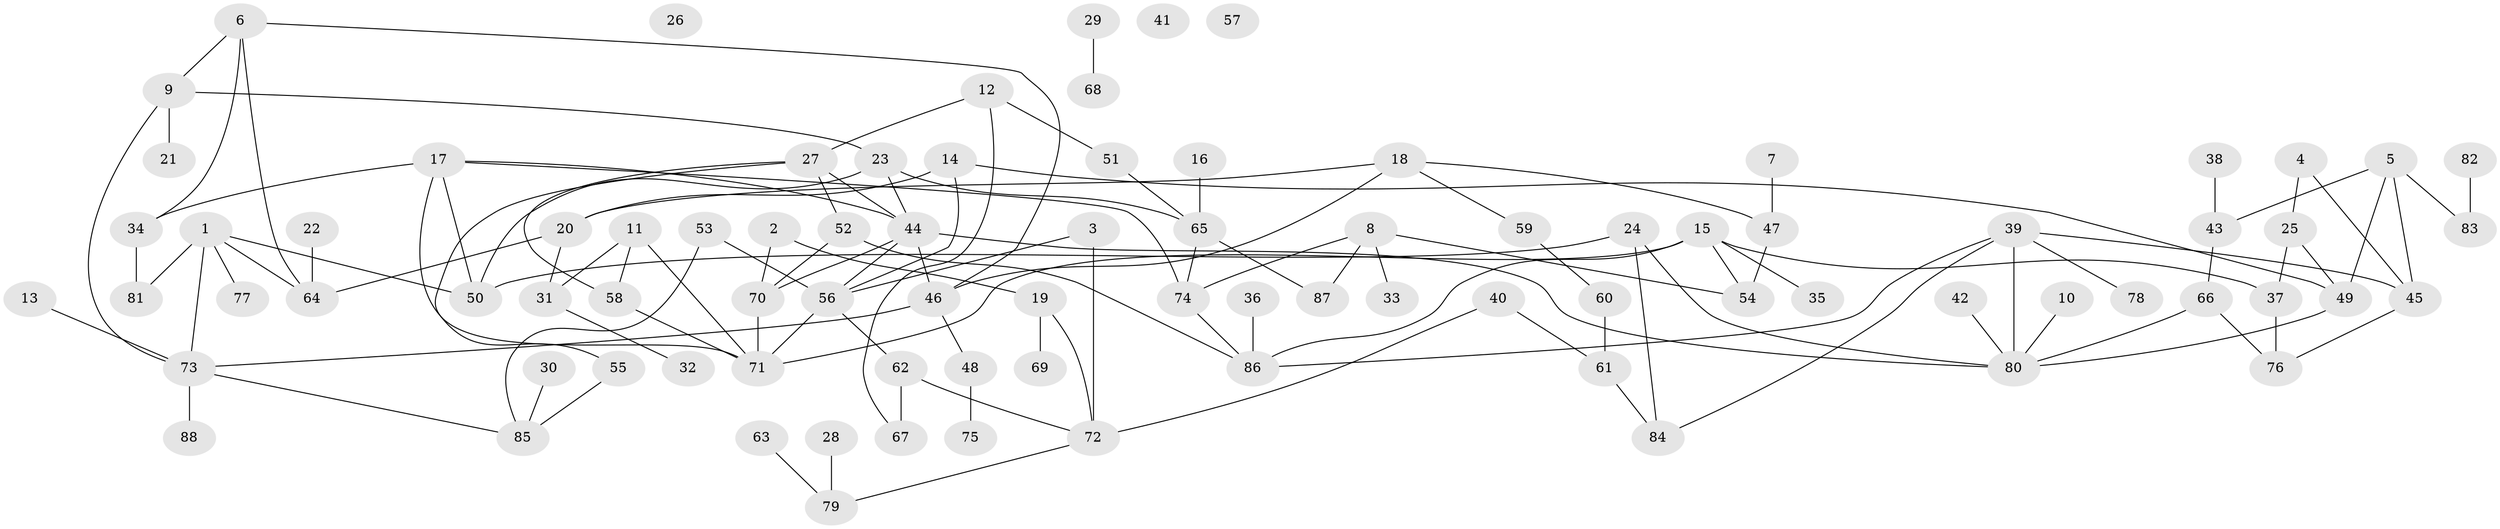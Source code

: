 // coarse degree distribution, {1: 0.34285714285714286, 0: 0.11428571428571428, 5: 0.14285714285714285, 3: 0.05714285714285714, 2: 0.11428571428571428, 6: 0.08571428571428572, 7: 0.08571428571428572, 4: 0.05714285714285714}
// Generated by graph-tools (version 1.1) at 2025/42/03/04/25 21:42:37]
// undirected, 88 vertices, 122 edges
graph export_dot {
graph [start="1"]
  node [color=gray90,style=filled];
  1;
  2;
  3;
  4;
  5;
  6;
  7;
  8;
  9;
  10;
  11;
  12;
  13;
  14;
  15;
  16;
  17;
  18;
  19;
  20;
  21;
  22;
  23;
  24;
  25;
  26;
  27;
  28;
  29;
  30;
  31;
  32;
  33;
  34;
  35;
  36;
  37;
  38;
  39;
  40;
  41;
  42;
  43;
  44;
  45;
  46;
  47;
  48;
  49;
  50;
  51;
  52;
  53;
  54;
  55;
  56;
  57;
  58;
  59;
  60;
  61;
  62;
  63;
  64;
  65;
  66;
  67;
  68;
  69;
  70;
  71;
  72;
  73;
  74;
  75;
  76;
  77;
  78;
  79;
  80;
  81;
  82;
  83;
  84;
  85;
  86;
  87;
  88;
  1 -- 50;
  1 -- 64;
  1 -- 73;
  1 -- 77;
  1 -- 81;
  2 -- 19;
  2 -- 70;
  3 -- 56;
  3 -- 72;
  4 -- 25;
  4 -- 45;
  5 -- 43;
  5 -- 45;
  5 -- 49;
  5 -- 83;
  6 -- 9;
  6 -- 34;
  6 -- 46;
  6 -- 64;
  7 -- 47;
  8 -- 33;
  8 -- 54;
  8 -- 74;
  8 -- 87;
  9 -- 21;
  9 -- 23;
  9 -- 73;
  10 -- 80;
  11 -- 31;
  11 -- 58;
  11 -- 71;
  12 -- 27;
  12 -- 51;
  12 -- 67;
  13 -- 73;
  14 -- 20;
  14 -- 49;
  14 -- 56;
  15 -- 35;
  15 -- 37;
  15 -- 54;
  15 -- 71;
  15 -- 86;
  16 -- 65;
  17 -- 34;
  17 -- 44;
  17 -- 50;
  17 -- 71;
  17 -- 74;
  18 -- 20;
  18 -- 46;
  18 -- 47;
  18 -- 59;
  19 -- 69;
  19 -- 72;
  20 -- 31;
  20 -- 64;
  22 -- 64;
  23 -- 44;
  23 -- 50;
  23 -- 65;
  24 -- 50;
  24 -- 80;
  24 -- 84;
  25 -- 37;
  25 -- 49;
  27 -- 44;
  27 -- 52;
  27 -- 55;
  27 -- 58;
  28 -- 79;
  29 -- 68;
  30 -- 85;
  31 -- 32;
  34 -- 81;
  36 -- 86;
  37 -- 76;
  38 -- 43;
  39 -- 45;
  39 -- 78;
  39 -- 80;
  39 -- 84;
  39 -- 86;
  40 -- 61;
  40 -- 72;
  42 -- 80;
  43 -- 66;
  44 -- 46;
  44 -- 56;
  44 -- 70;
  44 -- 80;
  45 -- 76;
  46 -- 48;
  46 -- 73;
  47 -- 54;
  48 -- 75;
  49 -- 80;
  51 -- 65;
  52 -- 70;
  52 -- 86;
  53 -- 56;
  53 -- 85;
  55 -- 85;
  56 -- 62;
  56 -- 71;
  58 -- 71;
  59 -- 60;
  60 -- 61;
  61 -- 84;
  62 -- 67;
  62 -- 72;
  63 -- 79;
  65 -- 74;
  65 -- 87;
  66 -- 76;
  66 -- 80;
  70 -- 71;
  72 -- 79;
  73 -- 85;
  73 -- 88;
  74 -- 86;
  82 -- 83;
}
